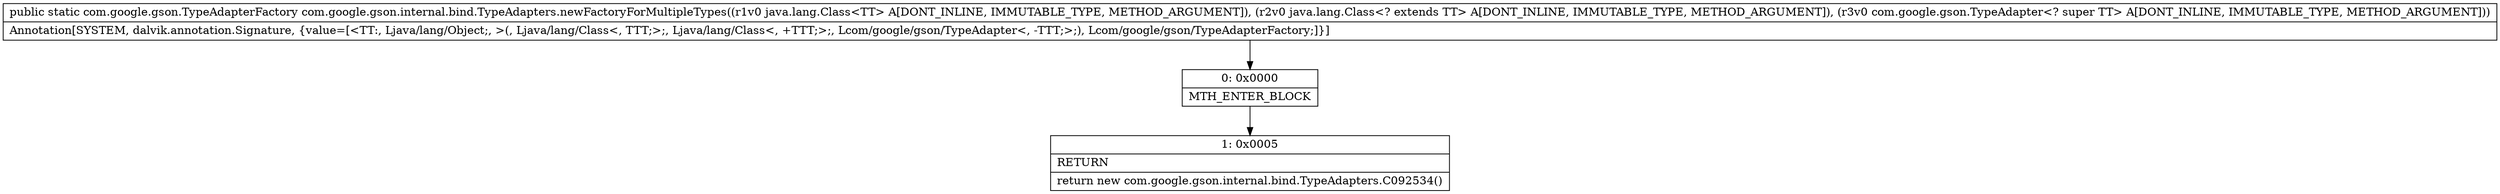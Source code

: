 digraph "CFG forcom.google.gson.internal.bind.TypeAdapters.newFactoryForMultipleTypes(Ljava\/lang\/Class;Ljava\/lang\/Class;Lcom\/google\/gson\/TypeAdapter;)Lcom\/google\/gson\/TypeAdapterFactory;" {
Node_0 [shape=record,label="{0\:\ 0x0000|MTH_ENTER_BLOCK\l}"];
Node_1 [shape=record,label="{1\:\ 0x0005|RETURN\l|return new com.google.gson.internal.bind.TypeAdapters.C092534()\l}"];
MethodNode[shape=record,label="{public static com.google.gson.TypeAdapterFactory com.google.gson.internal.bind.TypeAdapters.newFactoryForMultipleTypes((r1v0 java.lang.Class\<TT\> A[DONT_INLINE, IMMUTABLE_TYPE, METHOD_ARGUMENT]), (r2v0 java.lang.Class\<? extends TT\> A[DONT_INLINE, IMMUTABLE_TYPE, METHOD_ARGUMENT]), (r3v0 com.google.gson.TypeAdapter\<? super TT\> A[DONT_INLINE, IMMUTABLE_TYPE, METHOD_ARGUMENT]))  | Annotation[SYSTEM, dalvik.annotation.Signature, \{value=[\<TT:, Ljava\/lang\/Object;, \>(, Ljava\/lang\/Class\<, TTT;\>;, Ljava\/lang\/Class\<, +TTT;\>;, Lcom\/google\/gson\/TypeAdapter\<, \-TTT;\>;), Lcom\/google\/gson\/TypeAdapterFactory;]\}]\l}"];
MethodNode -> Node_0;
Node_0 -> Node_1;
}

